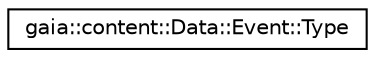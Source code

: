 digraph G
{
  edge [fontname="Helvetica",fontsize="10",labelfontname="Helvetica",labelfontsize="10"];
  node [fontname="Helvetica",fontsize="10",shape=record];
  rankdir=LR;
  Node1 [label="gaia::content::Data::Event::Type",height=0.2,width=0.4,color="black", fillcolor="white", style="filled",URL="$dc/d6e/structgaia_1_1content_1_1_data_1_1_event_1_1_type.html",tooltip="The type for Event."];
}
